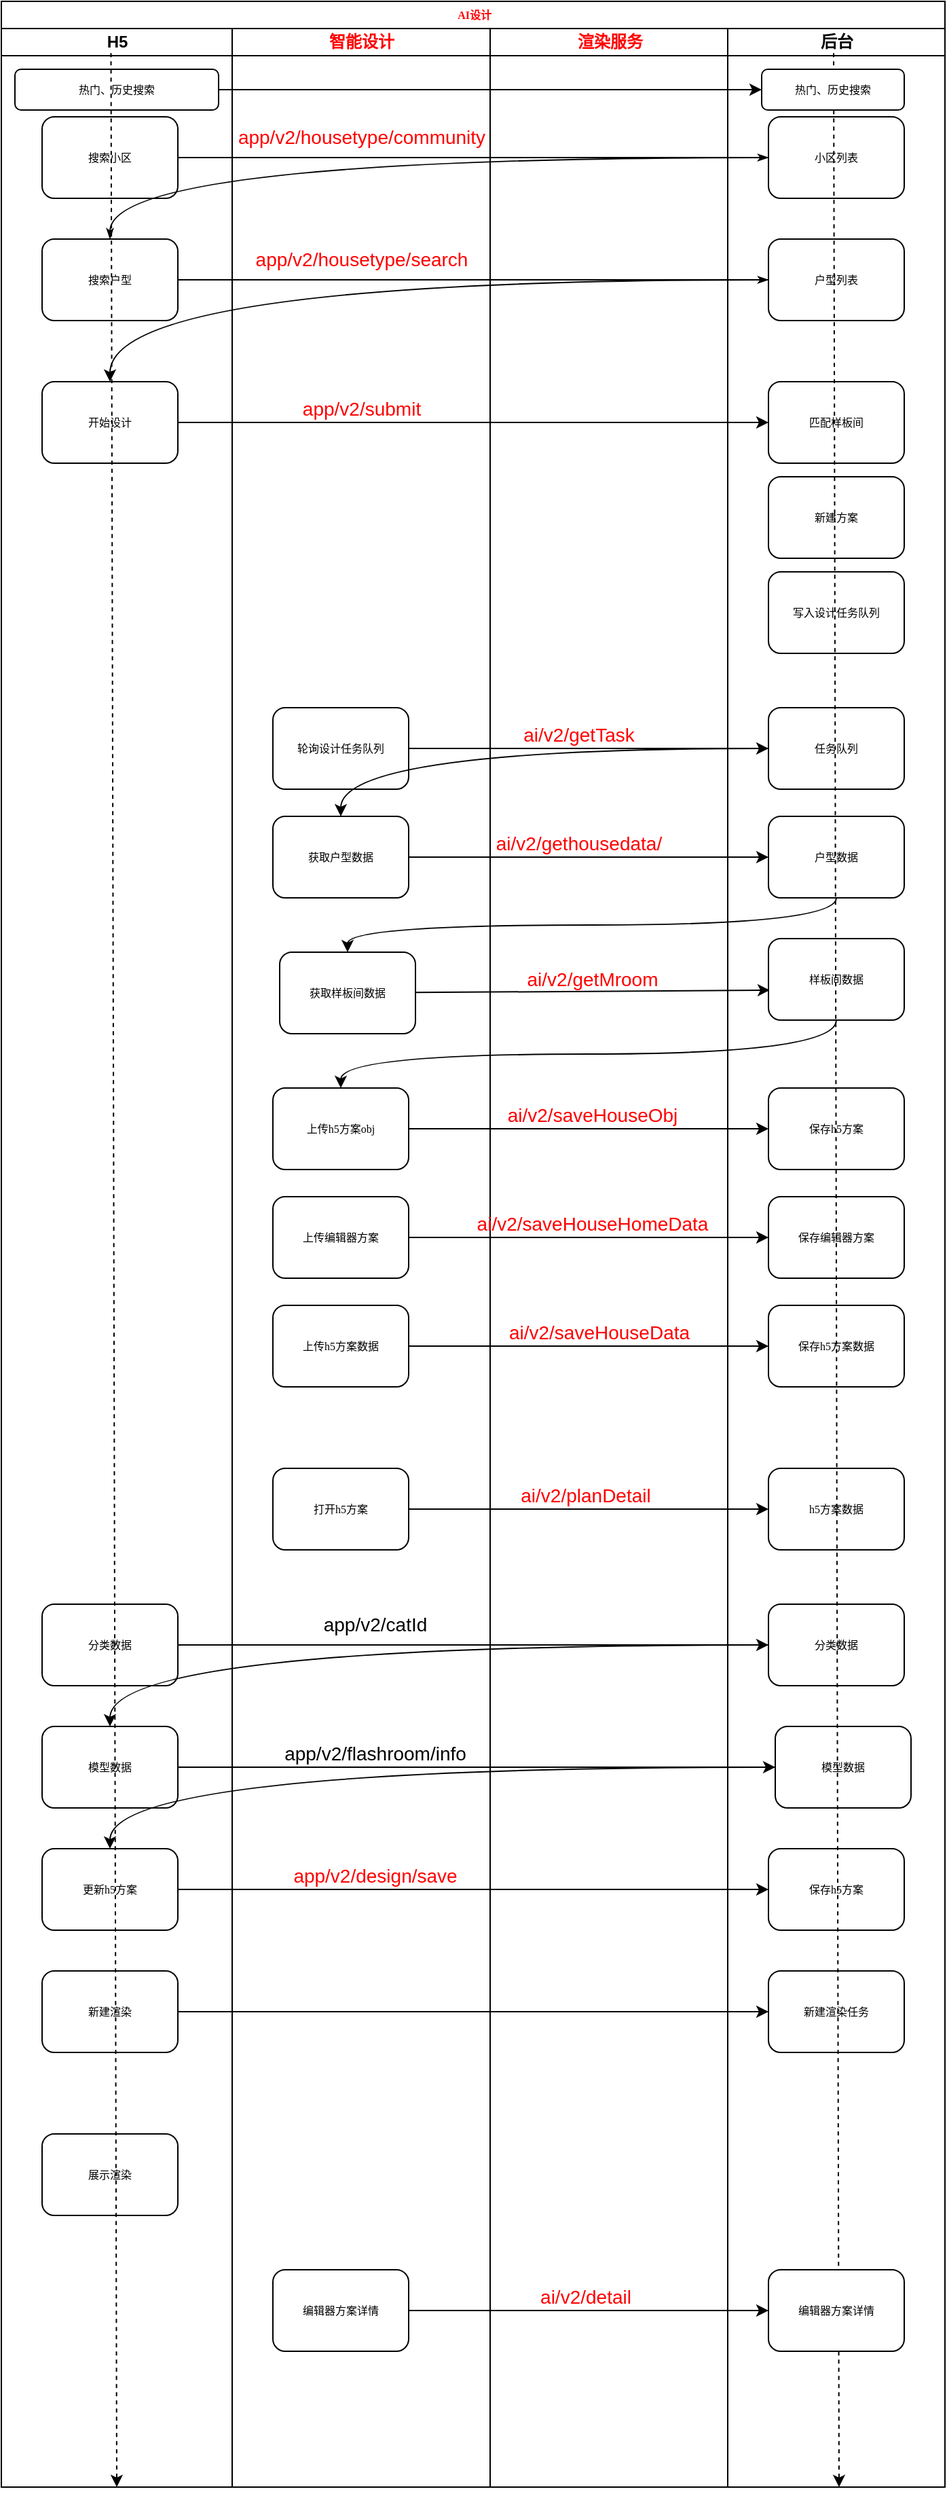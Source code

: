 <mxfile version="15.5.9" type="github">
  <diagram name="Page-1" id="74e2e168-ea6b-b213-b513-2b3c1d86103e">
    <mxGraphModel dx="1422" dy="762" grid="1" gridSize="10" guides="1" tooltips="1" connect="1" arrows="1" fold="1" page="1" pageScale="1" pageWidth="1100" pageHeight="850" background="none" math="0" shadow="0">
      <root>
        <mxCell id="0" />
        <mxCell id="1" parent="0" />
        <mxCell id="77e6c97f196da883-1" value="AI设计" style="swimlane;html=1;childLayout=stackLayout;startSize=20;rounded=0;shadow=0;labelBackgroundColor=none;strokeWidth=1;fontFamily=Verdana;fontSize=8;align=center;fontColor=#FF0000;" parent="1" vertex="1">
          <mxGeometry x="70" y="90" width="695" height="1830" as="geometry" />
        </mxCell>
        <mxCell id="77e6c97f196da883-2" value="H5" style="swimlane;html=1;startSize=20;" parent="77e6c97f196da883-1" vertex="1">
          <mxGeometry y="20" width="170" height="1810" as="geometry" />
        </mxCell>
        <mxCell id="77e6c97f196da883-8" value="搜索小区" style="rounded=1;whiteSpace=wrap;html=1;shadow=0;labelBackgroundColor=none;strokeWidth=1;fontFamily=Verdana;fontSize=8;align=center;" parent="77e6c97f196da883-2" vertex="1">
          <mxGeometry x="30" y="65" width="100" height="60" as="geometry" />
        </mxCell>
        <mxCell id="77e6c97f196da883-9" value="搜索户型" style="rounded=1;whiteSpace=wrap;html=1;shadow=0;labelBackgroundColor=none;strokeWidth=1;fontFamily=Verdana;fontSize=8;align=center;" parent="77e6c97f196da883-2" vertex="1">
          <mxGeometry x="30" y="155" width="100" height="60" as="geometry" />
        </mxCell>
        <mxCell id="KAlr-dvwPTxB0jeQxBI7-6" value="开始设计" style="rounded=1;whiteSpace=wrap;html=1;shadow=0;labelBackgroundColor=none;strokeWidth=1;fontFamily=Verdana;fontSize=8;align=center;" parent="77e6c97f196da883-2" vertex="1">
          <mxGeometry x="30" y="260" width="100" height="60" as="geometry" />
        </mxCell>
        <mxCell id="KAlr-dvwPTxB0jeQxBI7-84" value="更新h5方案" style="rounded=1;whiteSpace=wrap;html=1;shadow=0;labelBackgroundColor=none;strokeWidth=1;fontFamily=Verdana;fontSize=8;align=center;" parent="77e6c97f196da883-2" vertex="1">
          <mxGeometry x="30" y="1340" width="100" height="60" as="geometry" />
        </mxCell>
        <mxCell id="KAlr-dvwPTxB0jeQxBI7-91" value="新建渲染" style="rounded=1;whiteSpace=wrap;html=1;shadow=0;labelBackgroundColor=none;strokeWidth=1;fontFamily=Verdana;fontSize=8;align=center;" parent="77e6c97f196da883-2" vertex="1">
          <mxGeometry x="30" y="1430" width="100" height="60" as="geometry" />
        </mxCell>
        <mxCell id="KAlr-dvwPTxB0jeQxBI7-95" value="展示渲染" style="rounded=1;whiteSpace=wrap;html=1;shadow=0;labelBackgroundColor=none;strokeWidth=1;fontFamily=Verdana;fontSize=8;align=center;" parent="77e6c97f196da883-2" vertex="1">
          <mxGeometry x="30" y="1550" width="100" height="60" as="geometry" />
        </mxCell>
        <mxCell id="mwKDh4SGNrBJH1ZRy-xF-3" value="分类数据" style="rounded=1;whiteSpace=wrap;html=1;shadow=0;labelBackgroundColor=none;strokeWidth=1;fontFamily=Verdana;fontSize=8;align=center;" parent="77e6c97f196da883-2" vertex="1">
          <mxGeometry x="30" y="1160" width="100" height="60" as="geometry" />
        </mxCell>
        <mxCell id="mwKDh4SGNrBJH1ZRy-xF-7" value="模型数据" style="rounded=1;whiteSpace=wrap;html=1;shadow=0;labelBackgroundColor=none;strokeWidth=1;fontFamily=Verdana;fontSize=8;align=center;" parent="77e6c97f196da883-2" vertex="1">
          <mxGeometry x="30" y="1250" width="100" height="60" as="geometry" />
        </mxCell>
        <mxCell id="JKGkpSDHV6ye8Qh1dwfA-7" value="热门、历史搜索" style="rounded=1;whiteSpace=wrap;html=1;shadow=0;labelBackgroundColor=none;strokeWidth=1;fontFamily=Verdana;fontSize=8;align=center;" vertex="1" parent="77e6c97f196da883-2">
          <mxGeometry x="10" y="30" width="150" height="30" as="geometry" />
        </mxCell>
        <mxCell id="77e6c97f196da883-26" style="edgeStyle=orthogonalEdgeStyle;rounded=1;html=1;labelBackgroundColor=none;startArrow=none;startFill=0;startSize=5;endArrow=classicThin;endFill=1;endSize=5;jettySize=auto;orthogonalLoop=1;strokeWidth=1;fontFamily=Verdana;fontSize=8" parent="77e6c97f196da883-1" source="77e6c97f196da883-8" target="77e6c97f196da883-11" edge="1">
          <mxGeometry relative="1" as="geometry" />
        </mxCell>
        <mxCell id="77e6c97f196da883-27" style="edgeStyle=orthogonalEdgeStyle;rounded=1;html=1;labelBackgroundColor=none;startArrow=none;startFill=0;startSize=5;endArrow=classicThin;endFill=1;endSize=5;jettySize=auto;orthogonalLoop=1;strokeWidth=1;fontFamily=Verdana;fontSize=8;curved=1;" parent="77e6c97f196da883-1" source="77e6c97f196da883-11" target="77e6c97f196da883-9" edge="1">
          <mxGeometry relative="1" as="geometry" />
        </mxCell>
        <mxCell id="77e6c97f196da883-28" style="edgeStyle=orthogonalEdgeStyle;rounded=1;html=1;labelBackgroundColor=none;startArrow=none;startFill=0;startSize=5;endArrow=classicThin;endFill=1;endSize=5;jettySize=auto;orthogonalLoop=1;strokeWidth=1;fontFamily=Verdana;fontSize=8;entryX=0;entryY=0.5;entryDx=0;entryDy=0;" parent="77e6c97f196da883-1" source="77e6c97f196da883-9" target="KAlr-dvwPTxB0jeQxBI7-2" edge="1">
          <mxGeometry relative="1" as="geometry">
            <mxPoint x="355" y="205" as="targetPoint" />
          </mxGeometry>
        </mxCell>
        <UserObject label="智能设计" link="data:page/id,74e2e168-ea6b-b213-b513-2b3c1d86103e" linkTarget="_blank" id="77e6c97f196da883-3">
          <mxCell style="swimlane;html=1;startSize=20;fontColor=#FF0000;" parent="77e6c97f196da883-1" vertex="1">
            <mxGeometry x="170" y="20" width="190" height="1810" as="geometry" />
          </mxCell>
        </UserObject>
        <UserObject label="app/v2/housetype/community" link="http://yapi.tumax.we.com/project/64/interface/api/7225" linkTarget="_blank" id="KAlr-dvwPTxB0jeQxBI7-1">
          <mxCell style="text;html=1;align=center;verticalAlign=middle;resizable=0;points=[];autosize=1;strokeColor=none;fillColor=none;fontColor=#FF0000;fontSize=14;" parent="77e6c97f196da883-3" vertex="1">
            <mxGeometry x="-5" y="70" width="200" height="20" as="geometry" />
          </mxCell>
        </UserObject>
        <UserObject label="app/v2/housetype/search" link="http://yapi.tumax.we.com/project/64/interface/api/7233" linkTarget="_blank" id="KAlr-dvwPTxB0jeQxBI7-3">
          <mxCell style="text;html=1;align=center;verticalAlign=middle;resizable=0;points=[];autosize=1;strokeColor=none;fillColor=none;fontColor=#FF0000;fontSize=14;" parent="77e6c97f196da883-3" vertex="1">
            <mxGeometry x="10" y="160" width="170" height="20" as="geometry" />
          </mxCell>
        </UserObject>
        <mxCell id="KAlr-dvwPTxB0jeQxBI7-13" value="轮询设计任务队列" style="rounded=1;whiteSpace=wrap;html=1;shadow=0;labelBackgroundColor=none;strokeWidth=1;fontFamily=Verdana;fontSize=8;align=center;" parent="77e6c97f196da883-3" vertex="1">
          <mxGeometry x="30" y="500" width="100" height="60" as="geometry" />
        </mxCell>
        <UserObject label="app/v2/submit" link="http://yapi.tumax.we.com/project/64/interface/api/7241" linkTarget="_blank" id="KAlr-dvwPTxB0jeQxBI7-15">
          <mxCell style="text;html=1;align=center;verticalAlign=middle;resizable=0;points=[];autosize=1;strokeColor=none;fillColor=none;fontSize=14;fontColor=#FF0000;" parent="77e6c97f196da883-3" vertex="1">
            <mxGeometry x="45" y="270" width="100" height="20" as="geometry" />
          </mxCell>
        </UserObject>
        <mxCell id="KAlr-dvwPTxB0jeQxBI7-19" value="获取户型数据" style="rounded=1;whiteSpace=wrap;html=1;shadow=0;labelBackgroundColor=none;strokeWidth=1;fontFamily=Verdana;fontSize=8;align=center;" parent="77e6c97f196da883-3" vertex="1">
          <mxGeometry x="30" y="580" width="100" height="60" as="geometry" />
        </mxCell>
        <mxCell id="KAlr-dvwPTxB0jeQxBI7-49" value="获取样板间数据" style="rounded=1;whiteSpace=wrap;html=1;shadow=0;labelBackgroundColor=none;strokeWidth=1;fontFamily=Verdana;fontSize=8;align=center;" parent="77e6c97f196da883-3" vertex="1">
          <mxGeometry x="35" y="680" width="100" height="60" as="geometry" />
        </mxCell>
        <mxCell id="KAlr-dvwPTxB0jeQxBI7-62" value="上传h5方案obj" style="rounded=1;whiteSpace=wrap;html=1;shadow=0;labelBackgroundColor=none;strokeWidth=1;fontFamily=Verdana;fontSize=8;align=center;" parent="77e6c97f196da883-3" vertex="1">
          <mxGeometry x="30" y="780" width="100" height="60" as="geometry" />
        </mxCell>
        <mxCell id="KAlr-dvwPTxB0jeQxBI7-65" value="上传编辑器方案" style="rounded=1;whiteSpace=wrap;html=1;shadow=0;labelBackgroundColor=none;strokeWidth=1;fontFamily=Verdana;fontSize=8;align=center;" parent="77e6c97f196da883-3" vertex="1">
          <mxGeometry x="30" y="860" width="100" height="60" as="geometry" />
        </mxCell>
        <mxCell id="KAlr-dvwPTxB0jeQxBI7-67" value="上传h5方案数据" style="rounded=1;whiteSpace=wrap;html=1;shadow=0;labelBackgroundColor=none;strokeWidth=1;fontFamily=Verdana;fontSize=8;align=center;" parent="77e6c97f196da883-3" vertex="1">
          <mxGeometry x="30" y="940" width="100" height="60" as="geometry" />
        </mxCell>
        <mxCell id="KAlr-dvwPTxB0jeQxBI7-86" value="app/v2/flashroom/info" style="text;html=1;align=center;verticalAlign=middle;resizable=0;points=[];autosize=1;strokeColor=none;fillColor=none;fontSize=14;" parent="77e6c97f196da883-3" vertex="1">
          <mxGeometry x="30" y="1260" width="150" height="20" as="geometry" />
        </mxCell>
        <UserObject label="app/v2/design/save" link="http://yapi.tumax.we.com/project/64/interface/api/7305" linkTarget="_blank" id="KAlr-dvwPTxB0jeQxBI7-94">
          <mxCell style="text;html=1;align=center;verticalAlign=middle;resizable=0;points=[];autosize=1;strokeColor=none;fillColor=none;fontSize=14;fontColor=#FF0000;" parent="77e6c97f196da883-3" vertex="1">
            <mxGeometry x="35" y="1350" width="140" height="20" as="geometry" />
          </mxCell>
        </UserObject>
        <mxCell id="mwKDh4SGNrBJH1ZRy-xF-6" value="app/v2/catId" style="text;html=1;align=center;verticalAlign=middle;resizable=0;points=[];autosize=1;strokeColor=none;fillColor=none;fontSize=14;" parent="77e6c97f196da883-3" vertex="1">
          <mxGeometry x="60" y="1165" width="90" height="20" as="geometry" />
        </mxCell>
        <mxCell id="JKGkpSDHV6ye8Qh1dwfA-1" value="编辑器方案详情" style="rounded=1;whiteSpace=wrap;html=1;shadow=0;labelBackgroundColor=none;strokeWidth=1;fontFamily=Verdana;fontSize=8;align=center;" vertex="1" parent="77e6c97f196da883-3">
          <mxGeometry x="30" y="1650" width="100" height="60" as="geometry" />
        </mxCell>
        <mxCell id="KAlr-dvwPTxB0jeQxBI7-81" value="打开h5方案" style="rounded=1;whiteSpace=wrap;html=1;shadow=0;labelBackgroundColor=none;strokeWidth=1;fontFamily=Verdana;fontSize=8;align=center;" parent="77e6c97f196da883-3" vertex="1">
          <mxGeometry x="30" y="1060" width="100" height="60" as="geometry" />
        </mxCell>
        <UserObject label="渲染服务" link="http://yapi.tumax.we.com/project/64/interface/api/7257" linkTarget="_blank" id="77e6c97f196da883-4">
          <mxCell style="swimlane;html=1;startSize=20;fontColor=#FF0000;" parent="77e6c97f196da883-1" vertex="1">
            <mxGeometry x="360" y="20" width="175" height="1810" as="geometry" />
          </mxCell>
        </UserObject>
        <UserObject label="ai/v2/gethousedata/" link="http://yapi.tumax.we.com/project/64/interface/api/7257" linkTarget="_blank" id="KAlr-dvwPTxB0jeQxBI7-21">
          <mxCell style="text;html=1;align=center;verticalAlign=middle;resizable=0;points=[];autosize=1;strokeColor=none;fillColor=none;fontSize=14;fontColor=#FF0000;" parent="77e6c97f196da883-4" vertex="1">
            <mxGeometry x="-5" y="590" width="140" height="20" as="geometry" />
          </mxCell>
        </UserObject>
        <UserObject label="ai/v2/getMroom" link="http://yapi.tumax.we.com/project/64/interface/api/7265" linkTarget="_blank" id="KAlr-dvwPTxB0jeQxBI7-54">
          <mxCell style="text;html=1;align=center;verticalAlign=middle;resizable=0;points=[];autosize=1;strokeColor=none;fillColor=none;fontSize=14;fontColor=#FF0000;" parent="77e6c97f196da883-4" vertex="1">
            <mxGeometry x="20" y="690" width="110" height="20" as="geometry" />
          </mxCell>
        </UserObject>
        <UserObject label="ai/v2/saveHouseObj" link="http://yapi.tumax.we.com/project/64/interface/api/7273" linkTarget="_blank" id="KAlr-dvwPTxB0jeQxBI7-75">
          <mxCell style="text;html=1;align=center;verticalAlign=middle;resizable=0;points=[];autosize=1;strokeColor=none;fillColor=none;fontSize=14;fontColor=#FF0000;" parent="77e6c97f196da883-4" vertex="1">
            <mxGeometry x="5" y="790" width="140" height="20" as="geometry" />
          </mxCell>
        </UserObject>
        <UserObject label="ai/v2/saveHouseHomeData" link="http://yapi.tumax.we.com/project/64/interface/api/7281" linkTarget="_blank" id="KAlr-dvwPTxB0jeQxBI7-76">
          <mxCell style="text;html=1;align=center;verticalAlign=middle;resizable=0;points=[];autosize=1;strokeColor=none;fillColor=none;fontSize=14;fontColor=#FF0000;" parent="77e6c97f196da883-4" vertex="1">
            <mxGeometry x="-20" y="870" width="190" height="20" as="geometry" />
          </mxCell>
        </UserObject>
        <UserObject label="ai/v2/saveHouseData" link="http://yapi.tumax.we.com/project/64/interface/api/7289" linkTarget="_blank" id="KAlr-dvwPTxB0jeQxBI7-79">
          <mxCell style="text;html=1;align=center;verticalAlign=middle;resizable=0;points=[];autosize=1;strokeColor=none;fillColor=none;fontSize=14;fontColor=#FF0000;" parent="77e6c97f196da883-4" vertex="1">
            <mxGeometry x="5" y="950" width="150" height="20" as="geometry" />
          </mxCell>
        </UserObject>
        <UserObject label="ai/v2/getTask" link="http://yapi.tumax.we.com/project/64/interface/api/7249" linkTarget="_blank" id="KAlr-dvwPTxB0jeQxBI7-99">
          <mxCell style="text;html=1;align=center;verticalAlign=middle;resizable=0;points=[];autosize=1;strokeColor=none;fillColor=none;fontSize=14;fontColor=#FF0000;" parent="77e6c97f196da883-4" vertex="1">
            <mxGeometry x="15" y="510" width="100" height="20" as="geometry" />
          </mxCell>
        </UserObject>
        <UserObject label="ai/v2/detail" link="http://yapi.tumax.we.com/project/64/interface/api/7289" linkTarget="_blank" id="JKGkpSDHV6ye8Qh1dwfA-4">
          <mxCell style="text;html=1;align=center;verticalAlign=middle;resizable=0;points=[];autosize=1;strokeColor=none;fillColor=none;fontSize=14;fontColor=#FF0000;" vertex="1" parent="77e6c97f196da883-4">
            <mxGeometry x="30" y="1660" width="80" height="20" as="geometry" />
          </mxCell>
        </UserObject>
        <UserObject label="ai/v2/planDetail" link="http://yapi.tumax.we.com/project/64/interface/api/7297" linkTarget="_blank" id="KAlr-dvwPTxB0jeQxBI7-90">
          <mxCell style="text;html=1;align=center;verticalAlign=middle;resizable=0;points=[];autosize=1;strokeColor=none;fillColor=none;fontSize=14;fontColor=#FF0000;" parent="77e6c97f196da883-4" vertex="1">
            <mxGeometry x="15" y="1070" width="110" height="20" as="geometry" />
          </mxCell>
        </UserObject>
        <mxCell id="KAlr-dvwPTxB0jeQxBI7-7" style="rounded=0;orthogonalLoop=1;jettySize=auto;html=1;entryX=0.5;entryY=0;entryDx=0;entryDy=0;edgeStyle=orthogonalEdgeStyle;curved=1;" parent="77e6c97f196da883-1" source="KAlr-dvwPTxB0jeQxBI7-2" target="KAlr-dvwPTxB0jeQxBI7-6" edge="1">
          <mxGeometry relative="1" as="geometry" />
        </mxCell>
        <mxCell id="KAlr-dvwPTxB0jeQxBI7-10" style="edgeStyle=orthogonalEdgeStyle;curved=1;rounded=0;orthogonalLoop=1;jettySize=auto;html=1;" parent="77e6c97f196da883-1" source="KAlr-dvwPTxB0jeQxBI7-6" target="KAlr-dvwPTxB0jeQxBI7-9" edge="1">
          <mxGeometry relative="1" as="geometry" />
        </mxCell>
        <mxCell id="KAlr-dvwPTxB0jeQxBI7-17" style="edgeStyle=orthogonalEdgeStyle;curved=1;rounded=0;orthogonalLoop=1;jettySize=auto;html=1;entryX=0;entryY=0.5;entryDx=0;entryDy=0;exitX=1;exitY=0.5;exitDx=0;exitDy=0;" parent="77e6c97f196da883-1" source="KAlr-dvwPTxB0jeQxBI7-19" target="KAlr-dvwPTxB0jeQxBI7-16" edge="1">
          <mxGeometry relative="1" as="geometry" />
        </mxCell>
        <mxCell id="KAlr-dvwPTxB0jeQxBI7-50" style="edgeStyle=orthogonalEdgeStyle;curved=1;rounded=0;orthogonalLoop=1;jettySize=auto;html=1;exitX=0.5;exitY=1;exitDx=0;exitDy=0;" parent="77e6c97f196da883-1" source="KAlr-dvwPTxB0jeQxBI7-16" target="KAlr-dvwPTxB0jeQxBI7-49" edge="1">
          <mxGeometry relative="1" as="geometry" />
        </mxCell>
        <mxCell id="KAlr-dvwPTxB0jeQxBI7-53" style="rounded=0;orthogonalLoop=1;jettySize=auto;html=1;entryX=0.01;entryY=0.633;entryDx=0;entryDy=0;entryPerimeter=0;" parent="77e6c97f196da883-1" source="KAlr-dvwPTxB0jeQxBI7-49" target="KAlr-dvwPTxB0jeQxBI7-51" edge="1">
          <mxGeometry relative="1" as="geometry" />
        </mxCell>
        <mxCell id="KAlr-dvwPTxB0jeQxBI7-64" style="edgeStyle=none;rounded=0;orthogonalLoop=1;jettySize=auto;html=1;entryX=0;entryY=0.5;entryDx=0;entryDy=0;" parent="77e6c97f196da883-1" source="KAlr-dvwPTxB0jeQxBI7-62" target="KAlr-dvwPTxB0jeQxBI7-63" edge="1">
          <mxGeometry relative="1" as="geometry" />
        </mxCell>
        <mxCell id="KAlr-dvwPTxB0jeQxBI7-70" style="edgeStyle=none;rounded=0;orthogonalLoop=1;jettySize=auto;html=1;entryX=0;entryY=0.5;entryDx=0;entryDy=0;" parent="77e6c97f196da883-1" source="KAlr-dvwPTxB0jeQxBI7-65" target="KAlr-dvwPTxB0jeQxBI7-66" edge="1">
          <mxGeometry relative="1" as="geometry" />
        </mxCell>
        <mxCell id="KAlr-dvwPTxB0jeQxBI7-71" style="edgeStyle=none;rounded=0;orthogonalLoop=1;jettySize=auto;html=1;entryX=0;entryY=0.5;entryDx=0;entryDy=0;" parent="77e6c97f196da883-1" source="KAlr-dvwPTxB0jeQxBI7-67" target="KAlr-dvwPTxB0jeQxBI7-68" edge="1">
          <mxGeometry relative="1" as="geometry" />
        </mxCell>
        <mxCell id="KAlr-dvwPTxB0jeQxBI7-77" style="edgeStyle=orthogonalEdgeStyle;rounded=0;orthogonalLoop=1;jettySize=auto;html=1;entryX=0.5;entryY=0;entryDx=0;entryDy=0;curved=1;exitX=0.5;exitY=1;exitDx=0;exitDy=0;" parent="77e6c97f196da883-1" source="KAlr-dvwPTxB0jeQxBI7-51" target="KAlr-dvwPTxB0jeQxBI7-62" edge="1">
          <mxGeometry relative="1" as="geometry" />
        </mxCell>
        <mxCell id="KAlr-dvwPTxB0jeQxBI7-85" style="edgeStyle=orthogonalEdgeStyle;curved=1;rounded=0;orthogonalLoop=1;jettySize=auto;html=1;entryX=0;entryY=0.5;entryDx=0;entryDy=0;" parent="77e6c97f196da883-1" source="KAlr-dvwPTxB0jeQxBI7-84" target="KAlr-dvwPTxB0jeQxBI7-83" edge="1">
          <mxGeometry relative="1" as="geometry" />
        </mxCell>
        <mxCell id="KAlr-dvwPTxB0jeQxBI7-88" style="edgeStyle=orthogonalEdgeStyle;curved=1;rounded=0;orthogonalLoop=1;jettySize=auto;html=1;" parent="77e6c97f196da883-1" source="KAlr-dvwPTxB0jeQxBI7-81" target="KAlr-dvwPTxB0jeQxBI7-87" edge="1">
          <mxGeometry relative="1" as="geometry" />
        </mxCell>
        <mxCell id="KAlr-dvwPTxB0jeQxBI7-93" style="edgeStyle=orthogonalEdgeStyle;curved=1;rounded=0;orthogonalLoop=1;jettySize=auto;html=1;entryX=0;entryY=0.5;entryDx=0;entryDy=0;" parent="77e6c97f196da883-1" source="KAlr-dvwPTxB0jeQxBI7-91" target="KAlr-dvwPTxB0jeQxBI7-92" edge="1">
          <mxGeometry relative="1" as="geometry" />
        </mxCell>
        <mxCell id="KAlr-dvwPTxB0jeQxBI7-97" style="edgeStyle=orthogonalEdgeStyle;curved=1;rounded=0;orthogonalLoop=1;jettySize=auto;html=1;entryX=0;entryY=0.5;entryDx=0;entryDy=0;fontColor=#FF0000;" parent="77e6c97f196da883-1" source="KAlr-dvwPTxB0jeQxBI7-13" target="KAlr-dvwPTxB0jeQxBI7-96" edge="1">
          <mxGeometry relative="1" as="geometry" />
        </mxCell>
        <mxCell id="KAlr-dvwPTxB0jeQxBI7-98" style="edgeStyle=orthogonalEdgeStyle;curved=1;rounded=0;orthogonalLoop=1;jettySize=auto;html=1;entryX=0.5;entryY=0;entryDx=0;entryDy=0;fontColor=#FF0000;" parent="77e6c97f196da883-1" source="KAlr-dvwPTxB0jeQxBI7-96" target="KAlr-dvwPTxB0jeQxBI7-19" edge="1">
          <mxGeometry relative="1" as="geometry" />
        </mxCell>
        <mxCell id="mwKDh4SGNrBJH1ZRy-xF-5" style="edgeStyle=orthogonalEdgeStyle;curved=1;rounded=0;orthogonalLoop=1;jettySize=auto;html=1;fontSize=14;fontColor=#FF0000;" parent="77e6c97f196da883-1" source="mwKDh4SGNrBJH1ZRy-xF-3" target="mwKDh4SGNrBJH1ZRy-xF-4" edge="1">
          <mxGeometry relative="1" as="geometry" />
        </mxCell>
        <mxCell id="mwKDh4SGNrBJH1ZRy-xF-10" style="edgeStyle=orthogonalEdgeStyle;curved=1;rounded=0;orthogonalLoop=1;jettySize=auto;html=1;entryX=0.5;entryY=0;entryDx=0;entryDy=0;fontSize=14;fontColor=#FF0000;" parent="77e6c97f196da883-1" source="mwKDh4SGNrBJH1ZRy-xF-9" target="KAlr-dvwPTxB0jeQxBI7-84" edge="1">
          <mxGeometry relative="1" as="geometry" />
        </mxCell>
        <mxCell id="77e6c97f196da883-5" value="后台" style="swimlane;html=1;startSize=20;" parent="77e6c97f196da883-1" vertex="1">
          <mxGeometry x="535" y="20" width="160" height="1810" as="geometry" />
        </mxCell>
        <mxCell id="77e6c97f196da883-11" value="小区列表" style="rounded=1;whiteSpace=wrap;html=1;shadow=0;labelBackgroundColor=none;strokeWidth=1;fontFamily=Verdana;fontSize=8;align=center;" parent="77e6c97f196da883-5" vertex="1">
          <mxGeometry x="30" y="65" width="100" height="60" as="geometry" />
        </mxCell>
        <mxCell id="KAlr-dvwPTxB0jeQxBI7-2" value="户型列表" style="rounded=1;whiteSpace=wrap;html=1;shadow=0;labelBackgroundColor=none;strokeWidth=1;fontFamily=Verdana;fontSize=8;align=center;" parent="77e6c97f196da883-5" vertex="1">
          <mxGeometry x="30" y="155" width="100" height="60" as="geometry" />
        </mxCell>
        <mxCell id="KAlr-dvwPTxB0jeQxBI7-9" value="匹配样板间" style="rounded=1;whiteSpace=wrap;html=1;shadow=0;labelBackgroundColor=none;strokeWidth=1;fontFamily=Verdana;fontSize=8;align=center;" parent="77e6c97f196da883-5" vertex="1">
          <mxGeometry x="30" y="260" width="100" height="60" as="geometry" />
        </mxCell>
        <mxCell id="KAlr-dvwPTxB0jeQxBI7-11" value="新建方案" style="rounded=1;whiteSpace=wrap;html=1;shadow=0;labelBackgroundColor=none;strokeWidth=1;fontFamily=Verdana;fontSize=8;align=center;" parent="77e6c97f196da883-5" vertex="1">
          <mxGeometry x="30" y="330" width="100" height="60" as="geometry" />
        </mxCell>
        <mxCell id="KAlr-dvwPTxB0jeQxBI7-12" value="写入设计任务队列" style="rounded=1;whiteSpace=wrap;html=1;shadow=0;labelBackgroundColor=none;strokeWidth=1;fontFamily=Verdana;fontSize=8;align=center;" parent="77e6c97f196da883-5" vertex="1">
          <mxGeometry x="30" y="400" width="100" height="60" as="geometry" />
        </mxCell>
        <mxCell id="KAlr-dvwPTxB0jeQxBI7-16" value="户型数据" style="rounded=1;whiteSpace=wrap;html=1;shadow=0;labelBackgroundColor=none;strokeWidth=1;fontFamily=Verdana;fontSize=8;align=center;" parent="77e6c97f196da883-5" vertex="1">
          <mxGeometry x="30" y="580" width="100" height="60" as="geometry" />
        </mxCell>
        <mxCell id="KAlr-dvwPTxB0jeQxBI7-51" value="样板间数据" style="rounded=1;whiteSpace=wrap;html=1;shadow=0;labelBackgroundColor=none;strokeWidth=1;fontFamily=Verdana;fontSize=8;align=center;" parent="77e6c97f196da883-5" vertex="1">
          <mxGeometry x="30" y="670" width="100" height="60" as="geometry" />
        </mxCell>
        <mxCell id="KAlr-dvwPTxB0jeQxBI7-63" value="保存h5方案" style="rounded=1;whiteSpace=wrap;html=1;shadow=0;labelBackgroundColor=none;strokeWidth=1;fontFamily=Verdana;fontSize=8;align=center;" parent="77e6c97f196da883-5" vertex="1">
          <mxGeometry x="30" y="780" width="100" height="60" as="geometry" />
        </mxCell>
        <mxCell id="KAlr-dvwPTxB0jeQxBI7-66" value="保存编辑器方案" style="rounded=1;whiteSpace=wrap;html=1;shadow=0;labelBackgroundColor=none;strokeWidth=1;fontFamily=Verdana;fontSize=8;align=center;" parent="77e6c97f196da883-5" vertex="1">
          <mxGeometry x="30" y="860" width="100" height="60" as="geometry" />
        </mxCell>
        <mxCell id="KAlr-dvwPTxB0jeQxBI7-68" value="保存h5方案数据" style="rounded=1;whiteSpace=wrap;html=1;shadow=0;labelBackgroundColor=none;strokeWidth=1;fontFamily=Verdana;fontSize=8;align=center;" parent="77e6c97f196da883-5" vertex="1">
          <mxGeometry x="30" y="940" width="100" height="60" as="geometry" />
        </mxCell>
        <mxCell id="KAlr-dvwPTxB0jeQxBI7-83" value="保存h5方案" style="rounded=1;whiteSpace=wrap;html=1;shadow=0;labelBackgroundColor=none;strokeWidth=1;fontFamily=Verdana;fontSize=8;align=center;" parent="77e6c97f196da883-5" vertex="1">
          <mxGeometry x="30" y="1340" width="100" height="60" as="geometry" />
        </mxCell>
        <mxCell id="KAlr-dvwPTxB0jeQxBI7-87" value="h5方案数据" style="rounded=1;whiteSpace=wrap;html=1;shadow=0;labelBackgroundColor=none;strokeWidth=1;fontFamily=Verdana;fontSize=8;align=center;" parent="77e6c97f196da883-5" vertex="1">
          <mxGeometry x="30" y="1060" width="100" height="60" as="geometry" />
        </mxCell>
        <mxCell id="KAlr-dvwPTxB0jeQxBI7-92" value="新建渲染任务" style="rounded=1;whiteSpace=wrap;html=1;shadow=0;labelBackgroundColor=none;strokeWidth=1;fontFamily=Verdana;fontSize=8;align=center;" parent="77e6c97f196da883-5" vertex="1">
          <mxGeometry x="30" y="1430" width="100" height="60" as="geometry" />
        </mxCell>
        <mxCell id="KAlr-dvwPTxB0jeQxBI7-96" value="任务队列" style="rounded=1;whiteSpace=wrap;html=1;shadow=0;labelBackgroundColor=none;strokeWidth=1;fontFamily=Verdana;fontSize=8;align=center;" parent="77e6c97f196da883-5" vertex="1">
          <mxGeometry x="30" y="500" width="100" height="60" as="geometry" />
        </mxCell>
        <mxCell id="mwKDh4SGNrBJH1ZRy-xF-4" value="分类数据" style="rounded=1;whiteSpace=wrap;html=1;shadow=0;labelBackgroundColor=none;strokeWidth=1;fontFamily=Verdana;fontSize=8;align=center;" parent="77e6c97f196da883-5" vertex="1">
          <mxGeometry x="30" y="1160" width="100" height="60" as="geometry" />
        </mxCell>
        <mxCell id="mwKDh4SGNrBJH1ZRy-xF-9" value="模型数据" style="rounded=1;whiteSpace=wrap;html=1;shadow=0;labelBackgroundColor=none;strokeWidth=1;fontFamily=Verdana;fontSize=8;align=center;" parent="77e6c97f196da883-5" vertex="1">
          <mxGeometry x="35" y="1250" width="100" height="60" as="geometry" />
        </mxCell>
        <mxCell id="mwKDh4SGNrBJH1ZRy-xF-25" value="" style="endArrow=classic;html=1;rounded=0;fontSize=14;fontColor=#FF0000;exitX=0.475;exitY=0.01;exitDx=0;exitDy=0;exitPerimeter=0;entryX=0.5;entryY=1;entryDx=0;entryDy=0;dashed=1;" parent="77e6c97f196da883-5" edge="1">
          <mxGeometry width="50" height="50" relative="1" as="geometry">
            <mxPoint x="78" y="18.1" as="sourcePoint" />
            <mxPoint x="82" y="1810" as="targetPoint" />
          </mxGeometry>
        </mxCell>
        <mxCell id="JKGkpSDHV6ye8Qh1dwfA-2" value="编辑器方案详情" style="rounded=1;whiteSpace=wrap;html=1;shadow=0;labelBackgroundColor=none;strokeWidth=1;fontFamily=Verdana;fontSize=8;align=center;" vertex="1" parent="77e6c97f196da883-5">
          <mxGeometry x="30" y="1650" width="100" height="60" as="geometry" />
        </mxCell>
        <mxCell id="JKGkpSDHV6ye8Qh1dwfA-8" value="热门、历史搜索" style="rounded=1;whiteSpace=wrap;html=1;shadow=0;labelBackgroundColor=none;strokeWidth=1;fontFamily=Verdana;fontSize=8;align=center;" vertex="1" parent="77e6c97f196da883-5">
          <mxGeometry x="25" y="30" width="105" height="30" as="geometry" />
        </mxCell>
        <mxCell id="mwKDh4SGNrBJH1ZRy-xF-16" style="edgeStyle=orthogonalEdgeStyle;curved=1;rounded=0;orthogonalLoop=1;jettySize=auto;html=1;fontSize=14;fontColor=#FF0000;" parent="77e6c97f196da883-1" source="mwKDh4SGNrBJH1ZRy-xF-4" target="mwKDh4SGNrBJH1ZRy-xF-7" edge="1">
          <mxGeometry relative="1" as="geometry" />
        </mxCell>
        <mxCell id="mwKDh4SGNrBJH1ZRy-xF-17" style="edgeStyle=orthogonalEdgeStyle;curved=1;rounded=0;orthogonalLoop=1;jettySize=auto;html=1;fontSize=14;fontColor=#FF0000;" parent="77e6c97f196da883-1" source="mwKDh4SGNrBJH1ZRy-xF-7" target="mwKDh4SGNrBJH1ZRy-xF-9" edge="1">
          <mxGeometry relative="1" as="geometry" />
        </mxCell>
        <mxCell id="mwKDh4SGNrBJH1ZRy-xF-22" value="" style="endArrow=classic;html=1;rounded=0;fontSize=14;fontColor=#FF0000;exitX=0.475;exitY=0.01;exitDx=0;exitDy=0;exitPerimeter=0;entryX=0.5;entryY=1;entryDx=0;entryDy=0;dashed=1;" parent="77e6c97f196da883-1" source="77e6c97f196da883-2" target="77e6c97f196da883-2" edge="1">
          <mxGeometry width="50" height="50" relative="1" as="geometry">
            <mxPoint x="-120" y="40" as="sourcePoint" />
            <mxPoint x="60" y="1660" as="targetPoint" />
          </mxGeometry>
        </mxCell>
        <mxCell id="JKGkpSDHV6ye8Qh1dwfA-3" style="edgeStyle=orthogonalEdgeStyle;rounded=0;orthogonalLoop=1;jettySize=auto;html=1;entryX=0;entryY=0.5;entryDx=0;entryDy=0;" edge="1" parent="77e6c97f196da883-1" source="JKGkpSDHV6ye8Qh1dwfA-1" target="JKGkpSDHV6ye8Qh1dwfA-2">
          <mxGeometry relative="1" as="geometry" />
        </mxCell>
        <mxCell id="JKGkpSDHV6ye8Qh1dwfA-10" style="edgeStyle=orthogonalEdgeStyle;rounded=0;orthogonalLoop=1;jettySize=auto;html=1;" edge="1" parent="77e6c97f196da883-1" source="JKGkpSDHV6ye8Qh1dwfA-7" target="JKGkpSDHV6ye8Qh1dwfA-8">
          <mxGeometry relative="1" as="geometry" />
        </mxCell>
      </root>
    </mxGraphModel>
  </diagram>
</mxfile>
